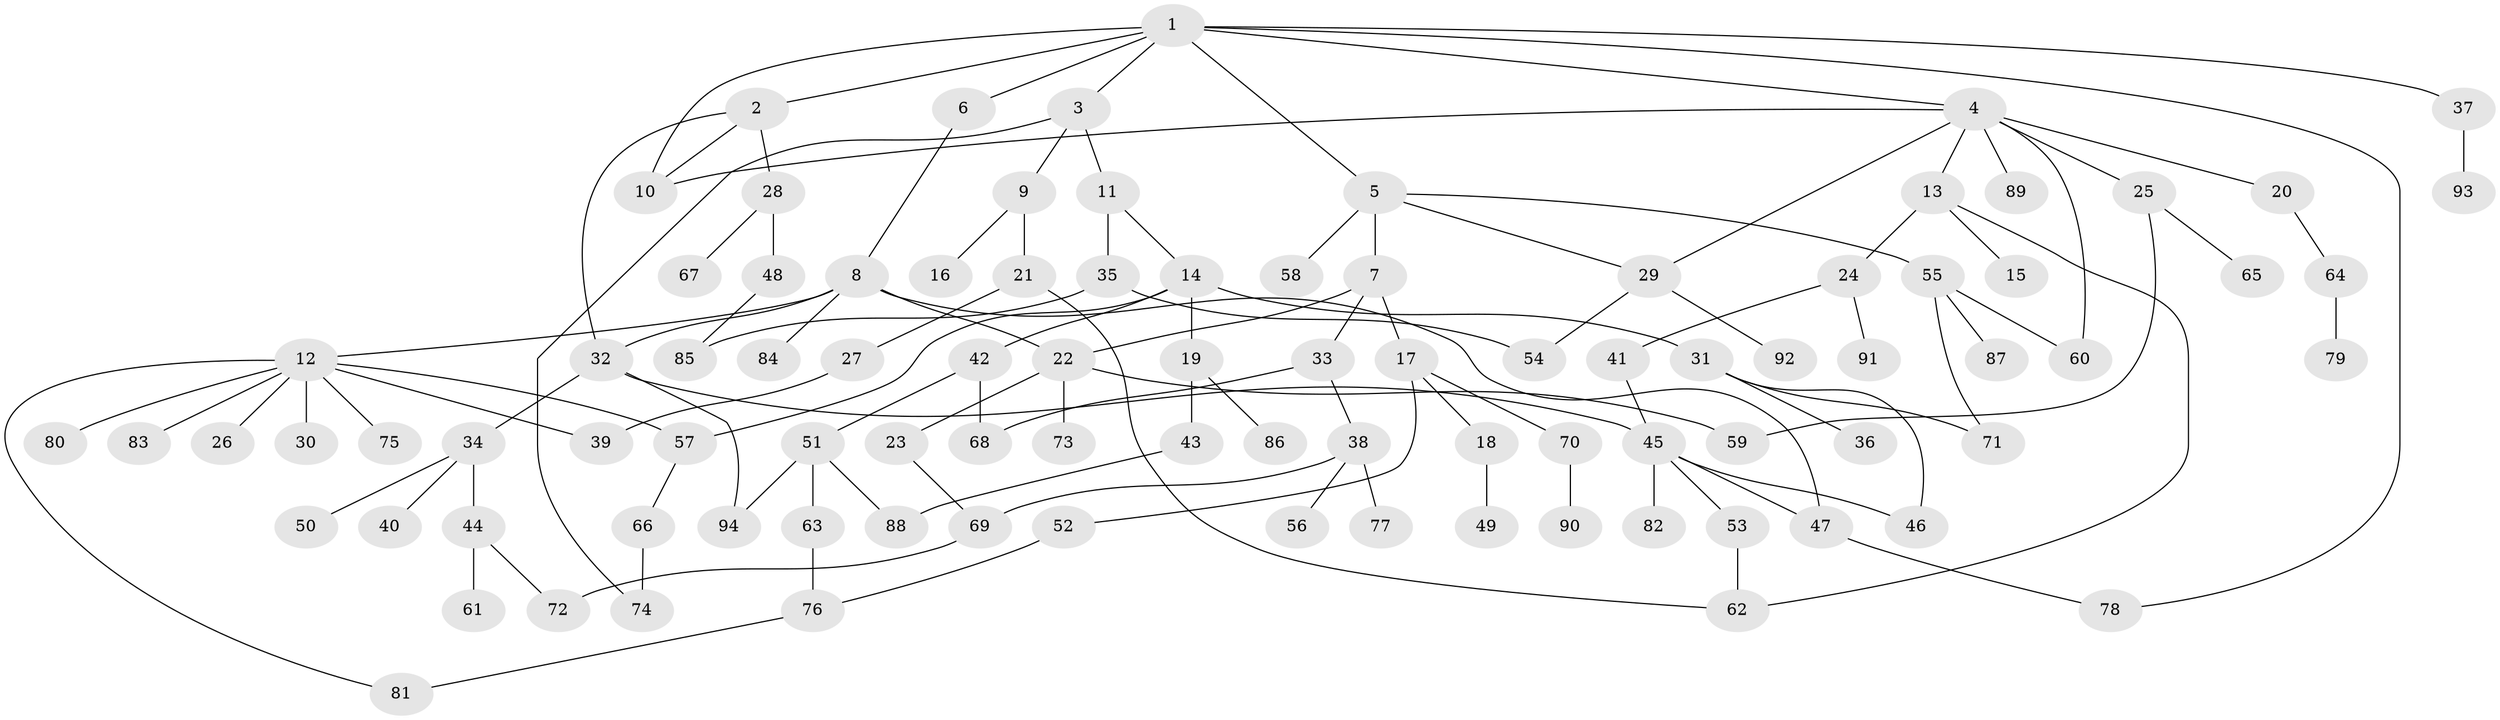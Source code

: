 // Generated by graph-tools (version 1.1) at 2025/25/03/09/25 03:25:31]
// undirected, 94 vertices, 119 edges
graph export_dot {
graph [start="1"]
  node [color=gray90,style=filled];
  1;
  2;
  3;
  4;
  5;
  6;
  7;
  8;
  9;
  10;
  11;
  12;
  13;
  14;
  15;
  16;
  17;
  18;
  19;
  20;
  21;
  22;
  23;
  24;
  25;
  26;
  27;
  28;
  29;
  30;
  31;
  32;
  33;
  34;
  35;
  36;
  37;
  38;
  39;
  40;
  41;
  42;
  43;
  44;
  45;
  46;
  47;
  48;
  49;
  50;
  51;
  52;
  53;
  54;
  55;
  56;
  57;
  58;
  59;
  60;
  61;
  62;
  63;
  64;
  65;
  66;
  67;
  68;
  69;
  70;
  71;
  72;
  73;
  74;
  75;
  76;
  77;
  78;
  79;
  80;
  81;
  82;
  83;
  84;
  85;
  86;
  87;
  88;
  89;
  90;
  91;
  92;
  93;
  94;
  1 -- 2;
  1 -- 3;
  1 -- 4;
  1 -- 5;
  1 -- 6;
  1 -- 37;
  1 -- 78;
  1 -- 10;
  2 -- 10;
  2 -- 28;
  2 -- 32;
  3 -- 9;
  3 -- 11;
  3 -- 74;
  4 -- 13;
  4 -- 20;
  4 -- 25;
  4 -- 89;
  4 -- 10;
  4 -- 60;
  4 -- 29;
  5 -- 7;
  5 -- 29;
  5 -- 55;
  5 -- 58;
  6 -- 8;
  7 -- 17;
  7 -- 33;
  7 -- 22;
  8 -- 12;
  8 -- 22;
  8 -- 32;
  8 -- 84;
  8 -- 47;
  9 -- 16;
  9 -- 21;
  11 -- 14;
  11 -- 35;
  12 -- 26;
  12 -- 30;
  12 -- 57;
  12 -- 75;
  12 -- 80;
  12 -- 83;
  12 -- 81;
  12 -- 39;
  13 -- 15;
  13 -- 24;
  13 -- 62;
  14 -- 19;
  14 -- 31;
  14 -- 42;
  14 -- 57;
  17 -- 18;
  17 -- 52;
  17 -- 70;
  18 -- 49;
  19 -- 43;
  19 -- 86;
  20 -- 64;
  21 -- 27;
  21 -- 62;
  22 -- 23;
  22 -- 59;
  22 -- 73;
  23 -- 69;
  24 -- 41;
  24 -- 91;
  25 -- 65;
  25 -- 59;
  27 -- 39;
  28 -- 48;
  28 -- 67;
  29 -- 92;
  29 -- 54;
  31 -- 36;
  31 -- 71;
  31 -- 46;
  32 -- 34;
  32 -- 94;
  32 -- 45;
  33 -- 38;
  33 -- 68;
  34 -- 40;
  34 -- 44;
  34 -- 50;
  35 -- 54;
  35 -- 85;
  37 -- 93;
  38 -- 56;
  38 -- 77;
  38 -- 69;
  41 -- 45;
  42 -- 51;
  42 -- 68;
  43 -- 88;
  44 -- 61;
  44 -- 72;
  45 -- 46;
  45 -- 47;
  45 -- 53;
  45 -- 82;
  47 -- 78;
  48 -- 85;
  51 -- 63;
  51 -- 88;
  51 -- 94;
  52 -- 76;
  53 -- 62;
  55 -- 60;
  55 -- 87;
  55 -- 71;
  57 -- 66;
  63 -- 76;
  64 -- 79;
  66 -- 74;
  69 -- 72;
  70 -- 90;
  76 -- 81;
}
